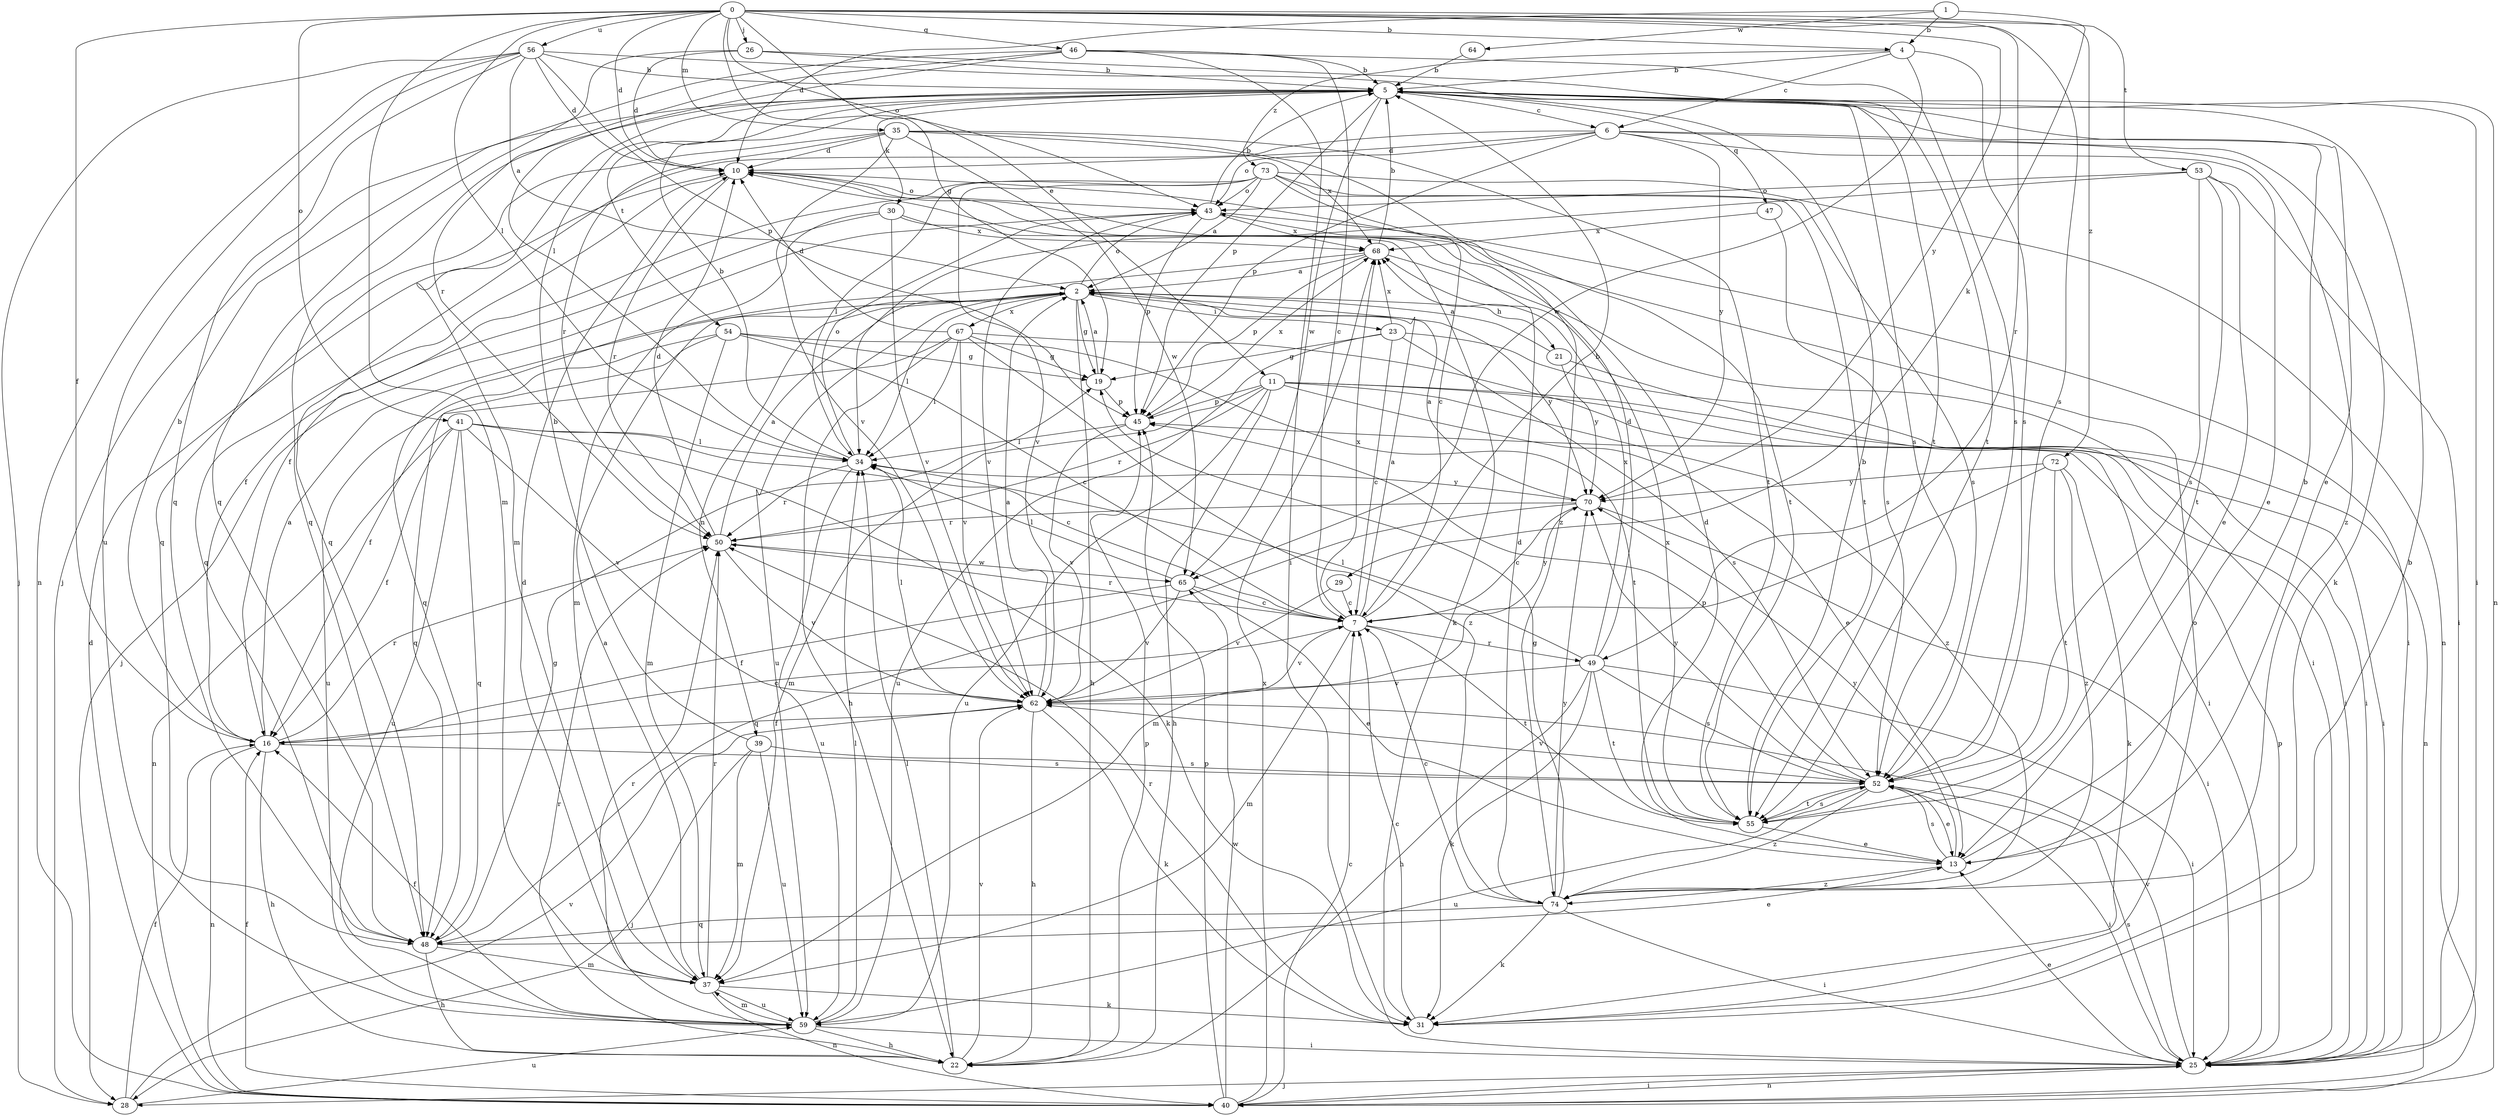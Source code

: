 strict digraph  {
0;
1;
2;
4;
5;
6;
7;
10;
11;
13;
16;
19;
21;
22;
23;
25;
26;
28;
29;
30;
31;
34;
35;
37;
39;
40;
41;
43;
45;
46;
47;
48;
49;
50;
52;
53;
54;
55;
56;
59;
62;
64;
65;
67;
68;
70;
72;
73;
74;
0 -> 4  [label=b];
0 -> 10  [label=d];
0 -> 11  [label=e];
0 -> 16  [label=f];
0 -> 19  [label=g];
0 -> 26  [label=j];
0 -> 34  [label=l];
0 -> 35  [label=m];
0 -> 37  [label=m];
0 -> 41  [label=o];
0 -> 43  [label=o];
0 -> 46  [label=q];
0 -> 49  [label=r];
0 -> 52  [label=s];
0 -> 53  [label=t];
0 -> 56  [label=u];
0 -> 70  [label=y];
0 -> 72  [label=z];
1 -> 4  [label=b];
1 -> 10  [label=d];
1 -> 29  [label=k];
1 -> 64  [label=w];
2 -> 19  [label=g];
2 -> 21  [label=h];
2 -> 22  [label=h];
2 -> 23  [label=i];
2 -> 34  [label=l];
2 -> 39  [label=n];
2 -> 43  [label=o];
2 -> 59  [label=u];
2 -> 67  [label=x];
2 -> 70  [label=y];
4 -> 5  [label=b];
4 -> 6  [label=c];
4 -> 52  [label=s];
4 -> 65  [label=w];
4 -> 73  [label=z];
5 -> 6  [label=c];
5 -> 13  [label=e];
5 -> 25  [label=i];
5 -> 30  [label=k];
5 -> 37  [label=m];
5 -> 40  [label=n];
5 -> 45  [label=p];
5 -> 47  [label=q];
5 -> 48  [label=q];
5 -> 52  [label=s];
5 -> 54  [label=t];
5 -> 65  [label=w];
6 -> 10  [label=d];
6 -> 13  [label=e];
6 -> 31  [label=k];
6 -> 43  [label=o];
6 -> 45  [label=p];
6 -> 48  [label=q];
6 -> 70  [label=y];
6 -> 74  [label=z];
7 -> 2  [label=a];
7 -> 5  [label=b];
7 -> 37  [label=m];
7 -> 49  [label=r];
7 -> 50  [label=r];
7 -> 55  [label=t];
7 -> 62  [label=v];
7 -> 68  [label=x];
7 -> 70  [label=y];
10 -> 43  [label=o];
10 -> 48  [label=q];
10 -> 50  [label=r];
10 -> 55  [label=t];
11 -> 13  [label=e];
11 -> 22  [label=h];
11 -> 25  [label=i];
11 -> 37  [label=m];
11 -> 40  [label=n];
11 -> 45  [label=p];
11 -> 50  [label=r];
11 -> 59  [label=u];
11 -> 74  [label=z];
13 -> 5  [label=b];
13 -> 10  [label=d];
13 -> 52  [label=s];
13 -> 70  [label=y];
13 -> 74  [label=z];
16 -> 2  [label=a];
16 -> 5  [label=b];
16 -> 7  [label=c];
16 -> 22  [label=h];
16 -> 40  [label=n];
16 -> 50  [label=r];
16 -> 52  [label=s];
19 -> 2  [label=a];
19 -> 45  [label=p];
21 -> 2  [label=a];
21 -> 25  [label=i];
21 -> 70  [label=y];
22 -> 34  [label=l];
22 -> 45  [label=p];
22 -> 50  [label=r];
22 -> 62  [label=v];
23 -> 7  [label=c];
23 -> 19  [label=g];
23 -> 25  [label=i];
23 -> 52  [label=s];
23 -> 59  [label=u];
23 -> 68  [label=x];
25 -> 13  [label=e];
25 -> 28  [label=j];
25 -> 40  [label=n];
25 -> 45  [label=p];
25 -> 52  [label=s];
25 -> 62  [label=v];
26 -> 5  [label=b];
26 -> 10  [label=d];
26 -> 48  [label=q];
26 -> 55  [label=t];
28 -> 16  [label=f];
28 -> 59  [label=u];
28 -> 62  [label=v];
29 -> 7  [label=c];
29 -> 62  [label=v];
30 -> 16  [label=f];
30 -> 31  [label=k];
30 -> 37  [label=m];
30 -> 62  [label=v];
30 -> 68  [label=x];
31 -> 5  [label=b];
31 -> 7  [label=c];
31 -> 43  [label=o];
31 -> 50  [label=r];
34 -> 5  [label=b];
34 -> 43  [label=o];
34 -> 50  [label=r];
34 -> 59  [label=u];
34 -> 70  [label=y];
35 -> 10  [label=d];
35 -> 48  [label=q];
35 -> 50  [label=r];
35 -> 55  [label=t];
35 -> 62  [label=v];
35 -> 65  [label=w];
35 -> 68  [label=x];
35 -> 74  [label=z];
37 -> 2  [label=a];
37 -> 10  [label=d];
37 -> 31  [label=k];
37 -> 40  [label=n];
37 -> 50  [label=r];
37 -> 59  [label=u];
39 -> 5  [label=b];
39 -> 28  [label=j];
39 -> 37  [label=m];
39 -> 52  [label=s];
39 -> 59  [label=u];
40 -> 7  [label=c];
40 -> 10  [label=d];
40 -> 16  [label=f];
40 -> 25  [label=i];
40 -> 45  [label=p];
40 -> 65  [label=w];
40 -> 68  [label=x];
41 -> 7  [label=c];
41 -> 16  [label=f];
41 -> 31  [label=k];
41 -> 34  [label=l];
41 -> 40  [label=n];
41 -> 48  [label=q];
41 -> 59  [label=u];
41 -> 62  [label=v];
43 -> 5  [label=b];
43 -> 25  [label=i];
43 -> 28  [label=j];
43 -> 45  [label=p];
43 -> 62  [label=v];
43 -> 68  [label=x];
45 -> 34  [label=l];
45 -> 62  [label=v];
45 -> 68  [label=x];
46 -> 5  [label=b];
46 -> 7  [label=c];
46 -> 25  [label=i];
46 -> 28  [label=j];
46 -> 34  [label=l];
46 -> 50  [label=r];
46 -> 52  [label=s];
47 -> 52  [label=s];
47 -> 68  [label=x];
48 -> 13  [label=e];
48 -> 19  [label=g];
48 -> 22  [label=h];
48 -> 37  [label=m];
49 -> 10  [label=d];
49 -> 22  [label=h];
49 -> 25  [label=i];
49 -> 31  [label=k];
49 -> 34  [label=l];
49 -> 52  [label=s];
49 -> 55  [label=t];
49 -> 62  [label=v];
49 -> 68  [label=x];
50 -> 2  [label=a];
50 -> 10  [label=d];
50 -> 62  [label=v];
50 -> 65  [label=w];
52 -> 13  [label=e];
52 -> 25  [label=i];
52 -> 45  [label=p];
52 -> 55  [label=t];
52 -> 59  [label=u];
52 -> 62  [label=v];
52 -> 70  [label=y];
52 -> 74  [label=z];
53 -> 13  [label=e];
53 -> 25  [label=i];
53 -> 34  [label=l];
53 -> 43  [label=o];
53 -> 52  [label=s];
53 -> 55  [label=t];
54 -> 7  [label=c];
54 -> 19  [label=g];
54 -> 37  [label=m];
54 -> 48  [label=q];
54 -> 55  [label=t];
54 -> 59  [label=u];
55 -> 5  [label=b];
55 -> 13  [label=e];
55 -> 52  [label=s];
55 -> 68  [label=x];
56 -> 2  [label=a];
56 -> 5  [label=b];
56 -> 10  [label=d];
56 -> 28  [label=j];
56 -> 40  [label=n];
56 -> 45  [label=p];
56 -> 48  [label=q];
56 -> 55  [label=t];
56 -> 59  [label=u];
59 -> 16  [label=f];
59 -> 22  [label=h];
59 -> 25  [label=i];
59 -> 34  [label=l];
59 -> 37  [label=m];
59 -> 50  [label=r];
62 -> 2  [label=a];
62 -> 16  [label=f];
62 -> 22  [label=h];
62 -> 31  [label=k];
62 -> 34  [label=l];
64 -> 5  [label=b];
65 -> 7  [label=c];
65 -> 13  [label=e];
65 -> 16  [label=f];
65 -> 34  [label=l];
65 -> 62  [label=v];
67 -> 10  [label=d];
67 -> 16  [label=f];
67 -> 19  [label=g];
67 -> 22  [label=h];
67 -> 25  [label=i];
67 -> 34  [label=l];
67 -> 62  [label=v];
67 -> 74  [label=z];
68 -> 2  [label=a];
68 -> 5  [label=b];
68 -> 25  [label=i];
68 -> 45  [label=p];
68 -> 48  [label=q];
70 -> 2  [label=a];
70 -> 7  [label=c];
70 -> 25  [label=i];
70 -> 48  [label=q];
70 -> 50  [label=r];
72 -> 31  [label=k];
72 -> 37  [label=m];
72 -> 55  [label=t];
72 -> 70  [label=y];
72 -> 74  [label=z];
73 -> 2  [label=a];
73 -> 7  [label=c];
73 -> 16  [label=f];
73 -> 34  [label=l];
73 -> 40  [label=n];
73 -> 43  [label=o];
73 -> 52  [label=s];
73 -> 55  [label=t];
73 -> 62  [label=v];
74 -> 7  [label=c];
74 -> 10  [label=d];
74 -> 19  [label=g];
74 -> 25  [label=i];
74 -> 31  [label=k];
74 -> 48  [label=q];
74 -> 70  [label=y];
}
